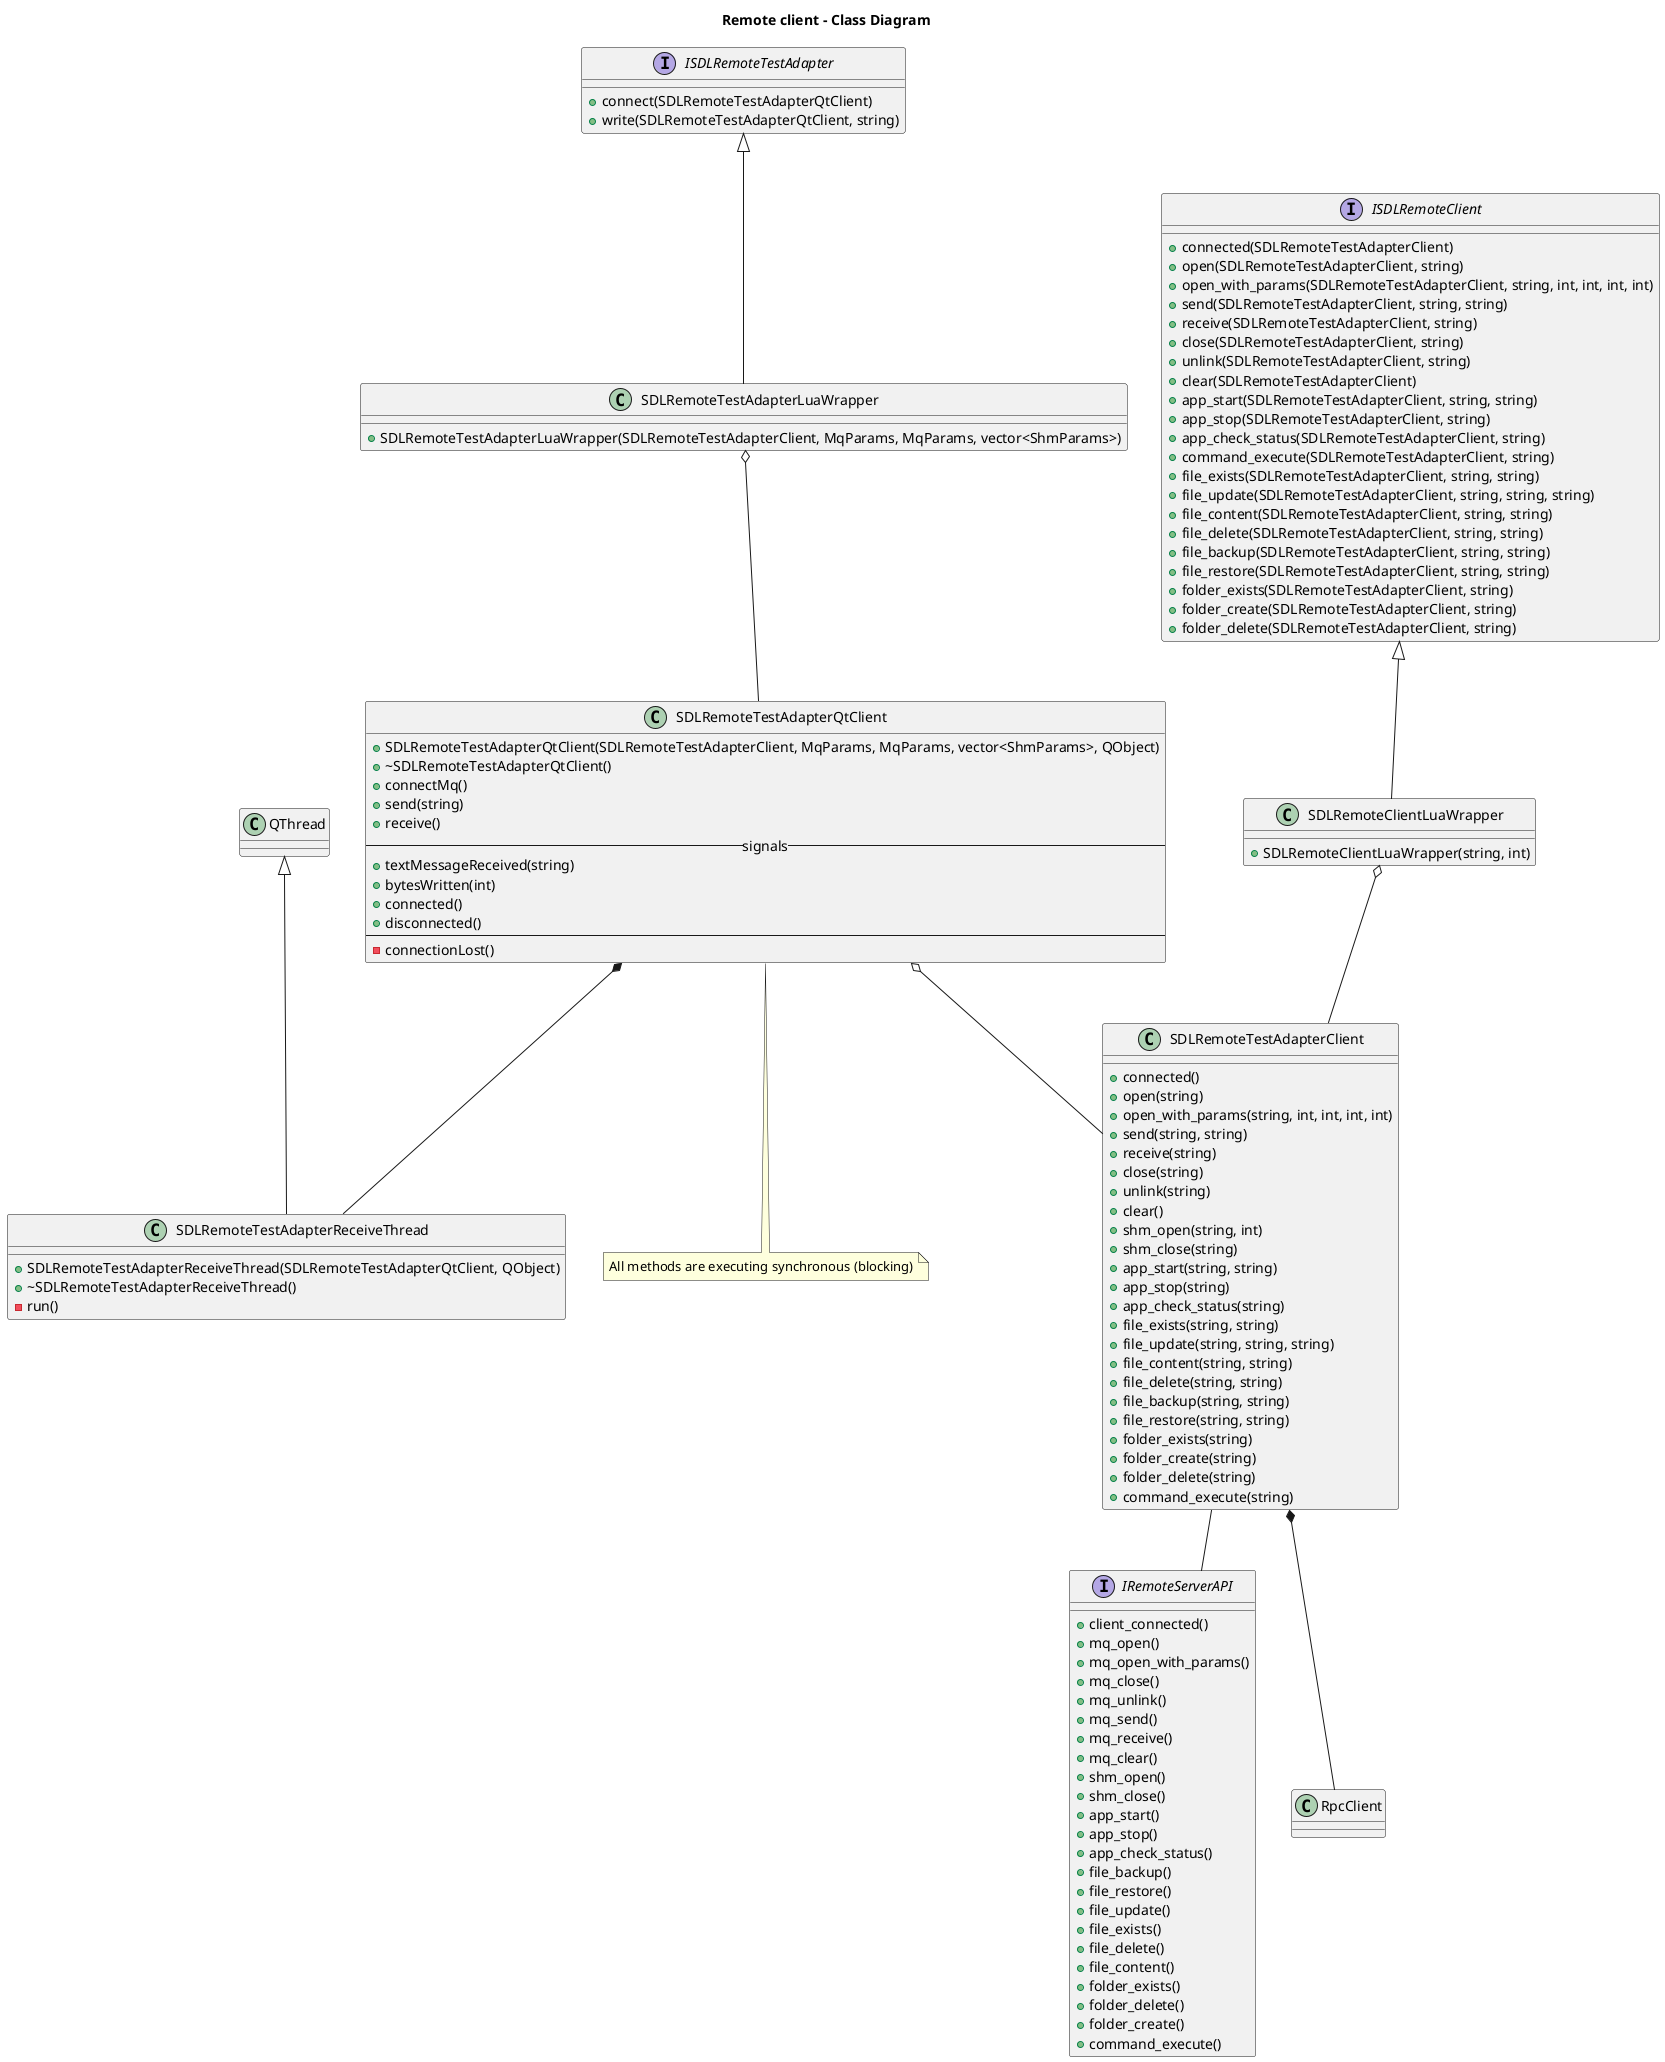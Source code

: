 @startuml

title Remote client - Class Diagram

interface IRemoteServerAPI {
    +client_connected()
    +mq_open()
    +mq_open_with_params()
    +mq_close()
    +mq_unlink()
    +mq_send()
    +mq_receive()
    +mq_clear()
    +shm_open()
    +shm_close()
    +app_start()
    +app_stop()
    +app_check_status()
    +file_backup()
    +file_restore()
    +file_update()
    +file_exists()
    +file_delete()
    +file_content()
    +folder_exists()
    +folder_delete()
    +folder_create()
    +command_execute()
}

class RpcClient {
}

class SDLRemoteTestAdapterClient {
    +connected()
    +open(string)
    +open_with_params(string, int, int, int, int)
    +send(string, string)
    +receive(string)
    +close(string)
    +unlink(string)
    +clear()
    +shm_open(string, int)
    +shm_close(string)
    +app_start(string, string)
    +app_stop(string)
    +app_check_status(string)
    +file_exists(string, string)
    +file_update(string, string, string)
    +file_content(string, string)
    +file_delete(string, string)
    +file_backup(string, string)
    +file_restore(string, string)
    +folder_exists(string)
    +folder_create(string)
    +folder_delete(string)
    +command_execute(string)
}

class SDLRemoteTestAdapterQtClient {
    +SDLRemoteTestAdapterQtClient(SDLRemoteTestAdapterClient, MqParams, MqParams, vector<ShmParams>, QObject)
    +~SDLRemoteTestAdapterQtClient()
    +connectMq()
    +send(string)
    +receive()
    --signals--
    +textMessageReceived(string)
    +bytesWritten(int)
    +connected()
    +disconnected()
    --
    -connectionLost()
}

class SDLRemoteTestAdapterReceiveThread {
    +SDLRemoteTestAdapterReceiveThread(SDLRemoteTestAdapterQtClient, QObject)
    +~SDLRemoteTestAdapterReceiveThread()
    -run()
}

class QThread

interface ISDLRemoteTestAdapter {
    +connect(SDLRemoteTestAdapterQtClient)
    +write(SDLRemoteTestAdapterQtClient, string)
}

class SDLRemoteTestAdapterLuaWrapper {
    +SDLRemoteTestAdapterLuaWrapper(SDLRemoteTestAdapterClient, MqParams, MqParams, vector<ShmParams>)
}

interface ISDLRemoteClient {
    +connected(SDLRemoteTestAdapterClient)
    +open(SDLRemoteTestAdapterClient, string)
    +open_with_params(SDLRemoteTestAdapterClient, string, int, int, int, int)
    +send(SDLRemoteTestAdapterClient, string, string)
    +receive(SDLRemoteTestAdapterClient, string)
    +close(SDLRemoteTestAdapterClient, string)
    +unlink(SDLRemoteTestAdapterClient, string)
    +clear(SDLRemoteTestAdapterClient)
    +app_start(SDLRemoteTestAdapterClient, string, string)
    +app_stop(SDLRemoteTestAdapterClient, string)
    +app_check_status(SDLRemoteTestAdapterClient, string)
    +command_execute(SDLRemoteTestAdapterClient, string)
    +file_exists(SDLRemoteTestAdapterClient, string, string)
    +file_update(SDLRemoteTestAdapterClient, string, string, string)
    +file_content(SDLRemoteTestAdapterClient, string, string)
    +file_delete(SDLRemoteTestAdapterClient, string, string)
    +file_backup(SDLRemoteTestAdapterClient, string, string)
    +file_restore(SDLRemoteTestAdapterClient, string, string)
    +folder_exists(SDLRemoteTestAdapterClient, string)
    +folder_create(SDLRemoteTestAdapterClient, string)
    +folder_delete(SDLRemoteTestAdapterClient, string)
}

class SDLRemoteClientLuaWrapper {
    +SDLRemoteClientLuaWrapper(string, int)
}

SDLRemoteTestAdapterClient *-- RpcClient
SDLRemoteTestAdapterClient -- IRemoteServerAPI

SDLRemoteTestAdapterQtClient o-- SDLRemoteTestAdapterClient

QThread <|-- SDLRemoteTestAdapterReceiveThread

ISDLRemoteClient <|-- SDLRemoteClientLuaWrapper
SDLRemoteClientLuaWrapper o-- SDLRemoteTestAdapterClient

ISDLRemoteTestAdapter <|-- SDLRemoteTestAdapterLuaWrapper
SDLRemoteTestAdapterLuaWrapper o-- SDLRemoteTestAdapterQtClient
SDLRemoteTestAdapterQtClient *-- SDLRemoteTestAdapterReceiveThread

note "All methods are executing synchronous (blocking)" as N
SDLRemoteTestAdapterQtClient .. N

@enduml
